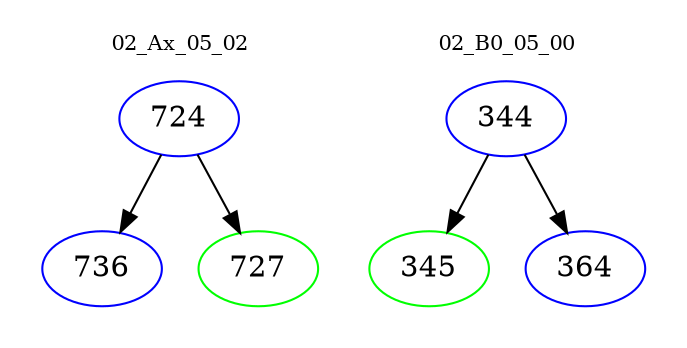 digraph{
subgraph cluster_0 {
color = white
label = "02_Ax_05_02";
fontsize=10;
T0_724 [label="724", color="blue"]
T0_724 -> T0_736 [color="black"]
T0_736 [label="736", color="blue"]
T0_724 -> T0_727 [color="black"]
T0_727 [label="727", color="green"]
}
subgraph cluster_1 {
color = white
label = "02_B0_05_00";
fontsize=10;
T1_344 [label="344", color="blue"]
T1_344 -> T1_345 [color="black"]
T1_345 [label="345", color="green"]
T1_344 -> T1_364 [color="black"]
T1_364 [label="364", color="blue"]
}
}
